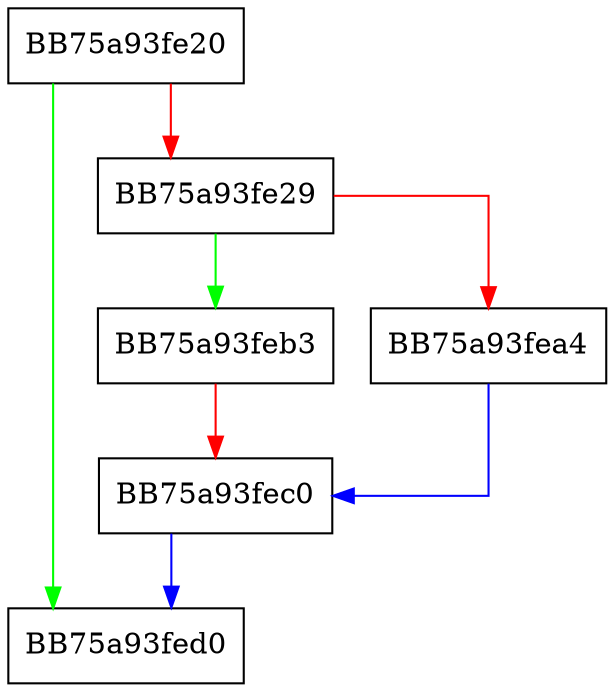 digraph commit_temp_cfi_models {
  node [shape="box"];
  graph [splines=ortho];
  BB75a93fe20 -> BB75a93fed0 [color="green"];
  BB75a93fe20 -> BB75a93fe29 [color="red"];
  BB75a93fe29 -> BB75a93feb3 [color="green"];
  BB75a93fe29 -> BB75a93fea4 [color="red"];
  BB75a93fea4 -> BB75a93fec0 [color="blue"];
  BB75a93feb3 -> BB75a93fec0 [color="red"];
  BB75a93fec0 -> BB75a93fed0 [color="blue"];
}